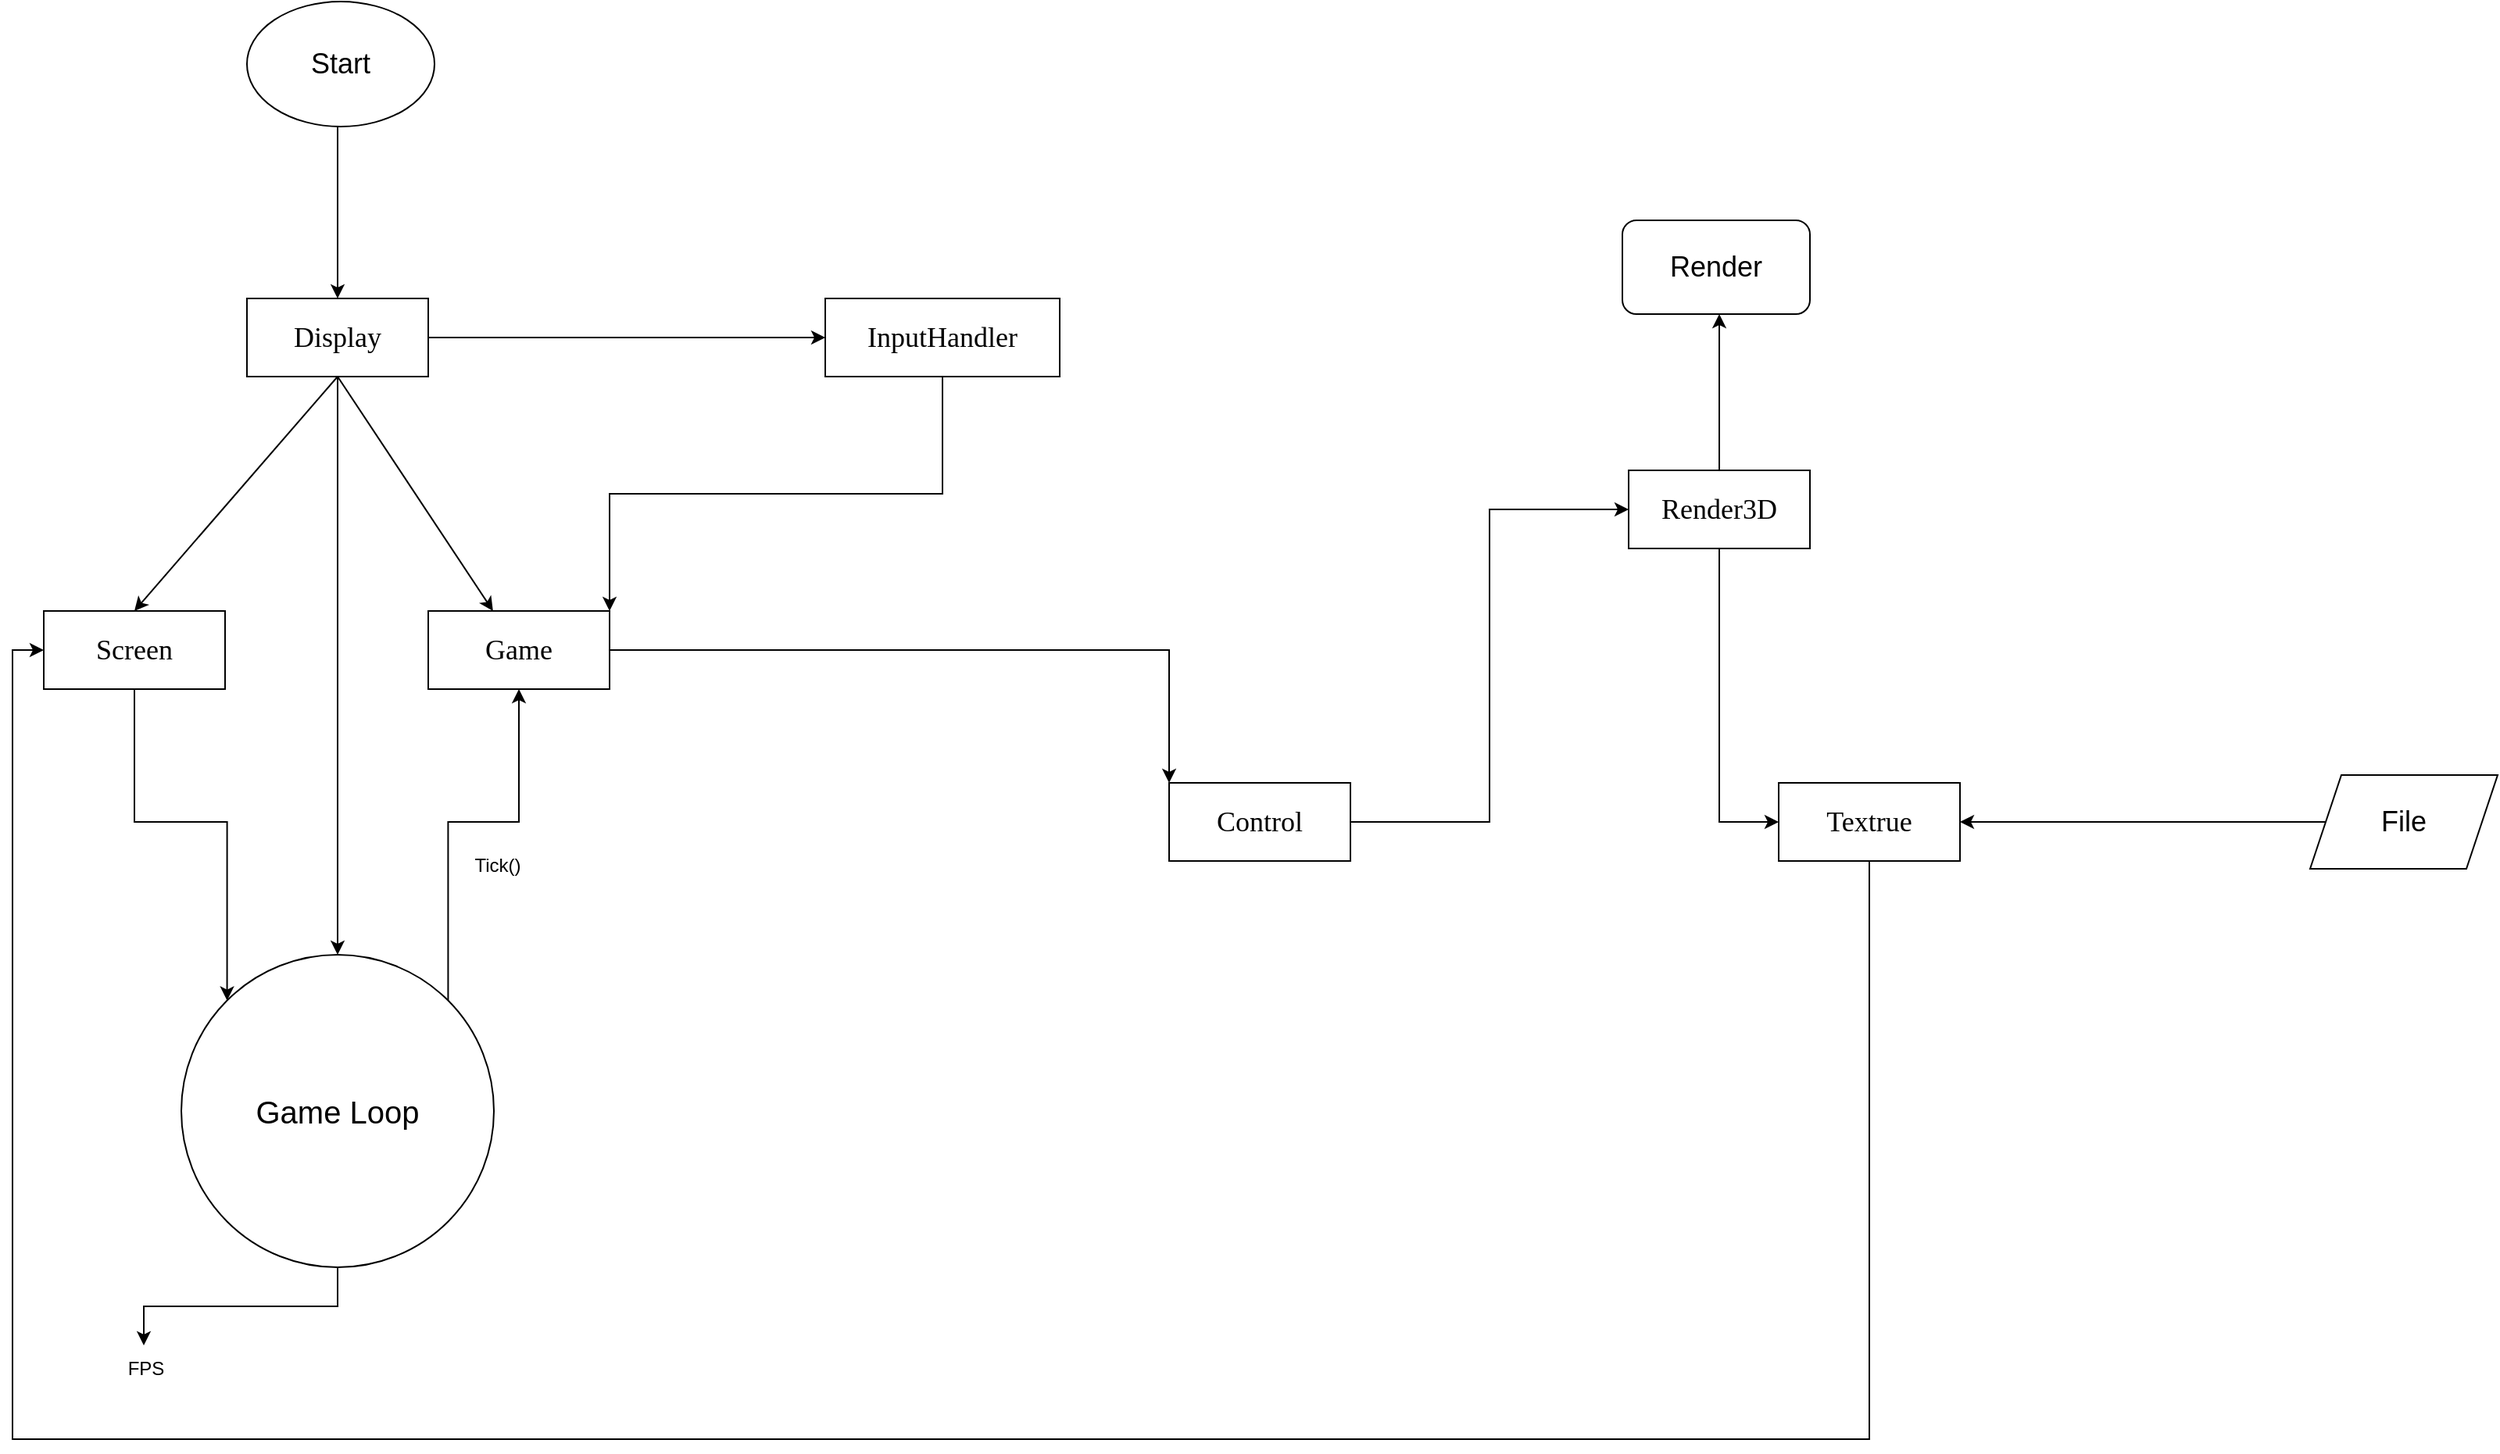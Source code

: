 <mxfile version="21.5.0" type="github">
  <diagram name="第 1 页" id="bnim70iv4dQA_bCJrnJs">
    <mxGraphModel dx="2019" dy="1156" grid="1" gridSize="10" guides="1" tooltips="1" connect="1" arrows="1" fold="1" page="1" pageScale="1" pageWidth="2000" pageHeight="1169" math="0" shadow="0">
      <root>
        <mxCell id="0" />
        <mxCell id="1" parent="0" />
        <mxCell id="kNxnwsr2kqk0C8-2MLcr-14" style="rounded=0;orthogonalLoop=1;jettySize=auto;html=1;exitX=0.5;exitY=1;exitDx=0;exitDy=0;entryX=0.5;entryY=0;entryDx=0;entryDy=0;" edge="1" parent="1" source="223TXKhGHbjzBC68XGqH-1" target="kNxnwsr2kqk0C8-2MLcr-3">
          <mxGeometry relative="1" as="geometry" />
        </mxCell>
        <mxCell id="kNxnwsr2kqk0C8-2MLcr-15" style="rounded=0;orthogonalLoop=1;jettySize=auto;html=1;exitX=0.5;exitY=1;exitDx=0;exitDy=0;" edge="1" parent="1" source="223TXKhGHbjzBC68XGqH-1" target="kNxnwsr2kqk0C8-2MLcr-1">
          <mxGeometry relative="1" as="geometry" />
        </mxCell>
        <mxCell id="kNxnwsr2kqk0C8-2MLcr-20" style="edgeStyle=orthogonalEdgeStyle;rounded=0;orthogonalLoop=1;jettySize=auto;html=1;exitX=1;exitY=0.5;exitDx=0;exitDy=0;entryX=0;entryY=0.5;entryDx=0;entryDy=0;" edge="1" parent="1" source="223TXKhGHbjzBC68XGqH-1" target="kNxnwsr2kqk0C8-2MLcr-7">
          <mxGeometry relative="1" as="geometry" />
        </mxCell>
        <mxCell id="kNxnwsr2kqk0C8-2MLcr-26" style="edgeStyle=orthogonalEdgeStyle;rounded=0;orthogonalLoop=1;jettySize=auto;html=1;exitX=0.5;exitY=1;exitDx=0;exitDy=0;entryX=0.5;entryY=0;entryDx=0;entryDy=0;" edge="1" parent="1" source="223TXKhGHbjzBC68XGqH-1" target="kNxnwsr2kqk0C8-2MLcr-25">
          <mxGeometry relative="1" as="geometry" />
        </mxCell>
        <mxCell id="223TXKhGHbjzBC68XGqH-1" value="Display" style="rounded=0;whiteSpace=wrap;html=1;fontFamily=Verdana;fontSize=18;" parent="1" vertex="1">
          <mxGeometry x="430" y="340" width="116" height="50" as="geometry" />
        </mxCell>
        <mxCell id="kNxnwsr2kqk0C8-2MLcr-38" style="edgeStyle=orthogonalEdgeStyle;rounded=0;orthogonalLoop=1;jettySize=auto;html=1;exitX=1;exitY=0.5;exitDx=0;exitDy=0;entryX=0;entryY=0;entryDx=0;entryDy=0;" edge="1" parent="1" source="kNxnwsr2kqk0C8-2MLcr-1" target="kNxnwsr2kqk0C8-2MLcr-6">
          <mxGeometry relative="1" as="geometry" />
        </mxCell>
        <mxCell id="kNxnwsr2kqk0C8-2MLcr-1" value="Game" style="rounded=0;whiteSpace=wrap;html=1;fontFamily=Verdana;fontSize=18;" vertex="1" parent="1">
          <mxGeometry x="546" y="540" width="116" height="50" as="geometry" />
        </mxCell>
        <mxCell id="kNxnwsr2kqk0C8-2MLcr-43" style="edgeStyle=orthogonalEdgeStyle;rounded=0;orthogonalLoop=1;jettySize=auto;html=1;exitX=0.5;exitY=1;exitDx=0;exitDy=0;entryX=0;entryY=0;entryDx=0;entryDy=0;" edge="1" parent="1" source="kNxnwsr2kqk0C8-2MLcr-3" target="kNxnwsr2kqk0C8-2MLcr-25">
          <mxGeometry relative="1" as="geometry" />
        </mxCell>
        <mxCell id="kNxnwsr2kqk0C8-2MLcr-3" value="Screen" style="rounded=0;whiteSpace=wrap;html=1;fontFamily=Verdana;fontSize=18;" vertex="1" parent="1">
          <mxGeometry x="300" y="540" width="116" height="50" as="geometry" />
        </mxCell>
        <mxCell id="kNxnwsr2kqk0C8-2MLcr-10" style="edgeStyle=orthogonalEdgeStyle;rounded=0;orthogonalLoop=1;jettySize=auto;html=1;exitX=0.5;exitY=0;exitDx=0;exitDy=0;entryX=0.5;entryY=1;entryDx=0;entryDy=0;" edge="1" parent="1" source="kNxnwsr2kqk0C8-2MLcr-4">
          <mxGeometry relative="1" as="geometry">
            <mxPoint x="1372" y="350" as="targetPoint" />
          </mxGeometry>
        </mxCell>
        <mxCell id="kNxnwsr2kqk0C8-2MLcr-41" style="edgeStyle=orthogonalEdgeStyle;rounded=0;orthogonalLoop=1;jettySize=auto;html=1;exitX=0.5;exitY=1;exitDx=0;exitDy=0;entryX=0;entryY=0.5;entryDx=0;entryDy=0;" edge="1" parent="1" source="kNxnwsr2kqk0C8-2MLcr-4" target="kNxnwsr2kqk0C8-2MLcr-5">
          <mxGeometry relative="1" as="geometry" />
        </mxCell>
        <mxCell id="kNxnwsr2kqk0C8-2MLcr-4" value="Render3D" style="rounded=0;whiteSpace=wrap;html=1;fontFamily=Verdana;fontSize=18;" vertex="1" parent="1">
          <mxGeometry x="1314" y="450" width="116" height="50" as="geometry" />
        </mxCell>
        <mxCell id="kNxnwsr2kqk0C8-2MLcr-42" style="edgeStyle=orthogonalEdgeStyle;rounded=0;orthogonalLoop=1;jettySize=auto;html=1;exitX=0.5;exitY=1;exitDx=0;exitDy=0;entryX=0;entryY=0.5;entryDx=0;entryDy=0;" edge="1" parent="1" source="kNxnwsr2kqk0C8-2MLcr-5" target="kNxnwsr2kqk0C8-2MLcr-3">
          <mxGeometry relative="1" as="geometry">
            <Array as="points">
              <mxPoint x="1468" y="1070" />
              <mxPoint x="280" y="1070" />
              <mxPoint x="280" y="565" />
            </Array>
          </mxGeometry>
        </mxCell>
        <mxCell id="kNxnwsr2kqk0C8-2MLcr-5" value="Textrue" style="rounded=0;whiteSpace=wrap;html=1;fontFamily=Verdana;fontSize=18;" vertex="1" parent="1">
          <mxGeometry x="1410" y="650" width="116" height="50" as="geometry" />
        </mxCell>
        <mxCell id="kNxnwsr2kqk0C8-2MLcr-40" style="edgeStyle=orthogonalEdgeStyle;rounded=0;orthogonalLoop=1;jettySize=auto;html=1;exitX=1;exitY=0.5;exitDx=0;exitDy=0;entryX=0;entryY=0.5;entryDx=0;entryDy=0;" edge="1" parent="1" source="kNxnwsr2kqk0C8-2MLcr-6" target="kNxnwsr2kqk0C8-2MLcr-4">
          <mxGeometry relative="1" as="geometry" />
        </mxCell>
        <mxCell id="kNxnwsr2kqk0C8-2MLcr-6" value="Control" style="rounded=0;whiteSpace=wrap;html=1;fontFamily=Verdana;fontSize=18;" vertex="1" parent="1">
          <mxGeometry x="1020" y="650" width="116" height="50" as="geometry" />
        </mxCell>
        <mxCell id="kNxnwsr2kqk0C8-2MLcr-37" style="edgeStyle=orthogonalEdgeStyle;rounded=0;orthogonalLoop=1;jettySize=auto;html=1;exitX=0.5;exitY=1;exitDx=0;exitDy=0;entryX=1;entryY=0;entryDx=0;entryDy=0;" edge="1" parent="1" source="kNxnwsr2kqk0C8-2MLcr-7" target="kNxnwsr2kqk0C8-2MLcr-1">
          <mxGeometry relative="1" as="geometry" />
        </mxCell>
        <mxCell id="kNxnwsr2kqk0C8-2MLcr-7" value="InputHandler" style="rounded=0;whiteSpace=wrap;html=1;fontFamily=Verdana;fontSize=18;" vertex="1" parent="1">
          <mxGeometry x="800" y="340" width="150" height="50" as="geometry" />
        </mxCell>
        <mxCell id="kNxnwsr2kqk0C8-2MLcr-11" value="Render" style="rounded=1;whiteSpace=wrap;html=1;fontSize=18;" vertex="1" parent="1">
          <mxGeometry x="1310" y="290" width="120" height="60" as="geometry" />
        </mxCell>
        <mxCell id="kNxnwsr2kqk0C8-2MLcr-12" value="" style="endArrow=classic;html=1;rounded=0;entryX=0.5;entryY=0;entryDx=0;entryDy=0;" edge="1" parent="1" target="223TXKhGHbjzBC68XGqH-1">
          <mxGeometry width="50" height="50" relative="1" as="geometry">
            <mxPoint x="488" y="230" as="sourcePoint" />
            <mxPoint x="520" y="180" as="targetPoint" />
          </mxGeometry>
        </mxCell>
        <mxCell id="kNxnwsr2kqk0C8-2MLcr-13" value="Start" style="ellipse;whiteSpace=wrap;html=1;fontSize=18;" vertex="1" parent="1">
          <mxGeometry x="430" y="150" width="120" height="80" as="geometry" />
        </mxCell>
        <mxCell id="kNxnwsr2kqk0C8-2MLcr-31" style="edgeStyle=orthogonalEdgeStyle;rounded=0;orthogonalLoop=1;jettySize=auto;html=1;exitX=1;exitY=0;exitDx=0;exitDy=0;entryX=0.5;entryY=1;entryDx=0;entryDy=0;" edge="1" parent="1" source="kNxnwsr2kqk0C8-2MLcr-25" target="kNxnwsr2kqk0C8-2MLcr-1">
          <mxGeometry relative="1" as="geometry" />
        </mxCell>
        <mxCell id="kNxnwsr2kqk0C8-2MLcr-45" style="edgeStyle=orthogonalEdgeStyle;rounded=0;orthogonalLoop=1;jettySize=auto;html=1;exitX=0.5;exitY=1;exitDx=0;exitDy=0;entryX=0.48;entryY=0;entryDx=0;entryDy=0;entryPerimeter=0;" edge="1" parent="1" source="kNxnwsr2kqk0C8-2MLcr-25" target="kNxnwsr2kqk0C8-2MLcr-44">
          <mxGeometry relative="1" as="geometry" />
        </mxCell>
        <mxCell id="kNxnwsr2kqk0C8-2MLcr-25" value="Game Loop" style="ellipse;whiteSpace=wrap;html=1;aspect=fixed;fontSize=20;" vertex="1" parent="1">
          <mxGeometry x="388" y="760" width="200" height="200" as="geometry" />
        </mxCell>
        <mxCell id="kNxnwsr2kqk0C8-2MLcr-30" style="edgeStyle=orthogonalEdgeStyle;rounded=0;orthogonalLoop=1;jettySize=auto;html=1;exitX=1;exitY=0.5;exitDx=0;exitDy=0;entryX=1;entryY=0.5;entryDx=0;entryDy=0;" edge="1" parent="1" source="kNxnwsr2kqk0C8-2MLcr-29" target="kNxnwsr2kqk0C8-2MLcr-5">
          <mxGeometry relative="1" as="geometry" />
        </mxCell>
        <mxCell id="kNxnwsr2kqk0C8-2MLcr-29" value="File" style="shape=parallelogram;perimeter=parallelogramPerimeter;whiteSpace=wrap;html=1;fixedSize=1;fontSize=18;" vertex="1" parent="1">
          <mxGeometry x="1750" y="645" width="120" height="60" as="geometry" />
        </mxCell>
        <mxCell id="kNxnwsr2kqk0C8-2MLcr-33" value="Tick()" style="text;html=1;align=center;verticalAlign=middle;resizable=0;points=[];autosize=1;strokeColor=none;fillColor=none;" vertex="1" parent="1">
          <mxGeometry x="565" y="688" width="50" height="30" as="geometry" />
        </mxCell>
        <mxCell id="kNxnwsr2kqk0C8-2MLcr-44" value="FPS" style="text;html=1;align=center;verticalAlign=middle;resizable=0;points=[];autosize=1;strokeColor=none;fillColor=none;" vertex="1" parent="1">
          <mxGeometry x="340" y="1010" width="50" height="30" as="geometry" />
        </mxCell>
      </root>
    </mxGraphModel>
  </diagram>
</mxfile>
